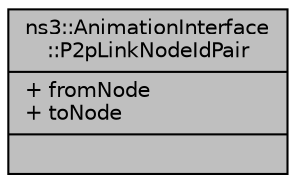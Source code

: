 digraph "ns3::AnimationInterface::P2pLinkNodeIdPair"
{
  edge [fontname="Helvetica",fontsize="10",labelfontname="Helvetica",labelfontsize="10"];
  node [fontname="Helvetica",fontsize="10",shape=record];
  Node1 [label="{ns3::AnimationInterface\l::P2pLinkNodeIdPair\n|+ fromNode\l+ toNode\l|}",height=0.2,width=0.4,color="black", fillcolor="grey75", style="filled", fontcolor="black"];
}
